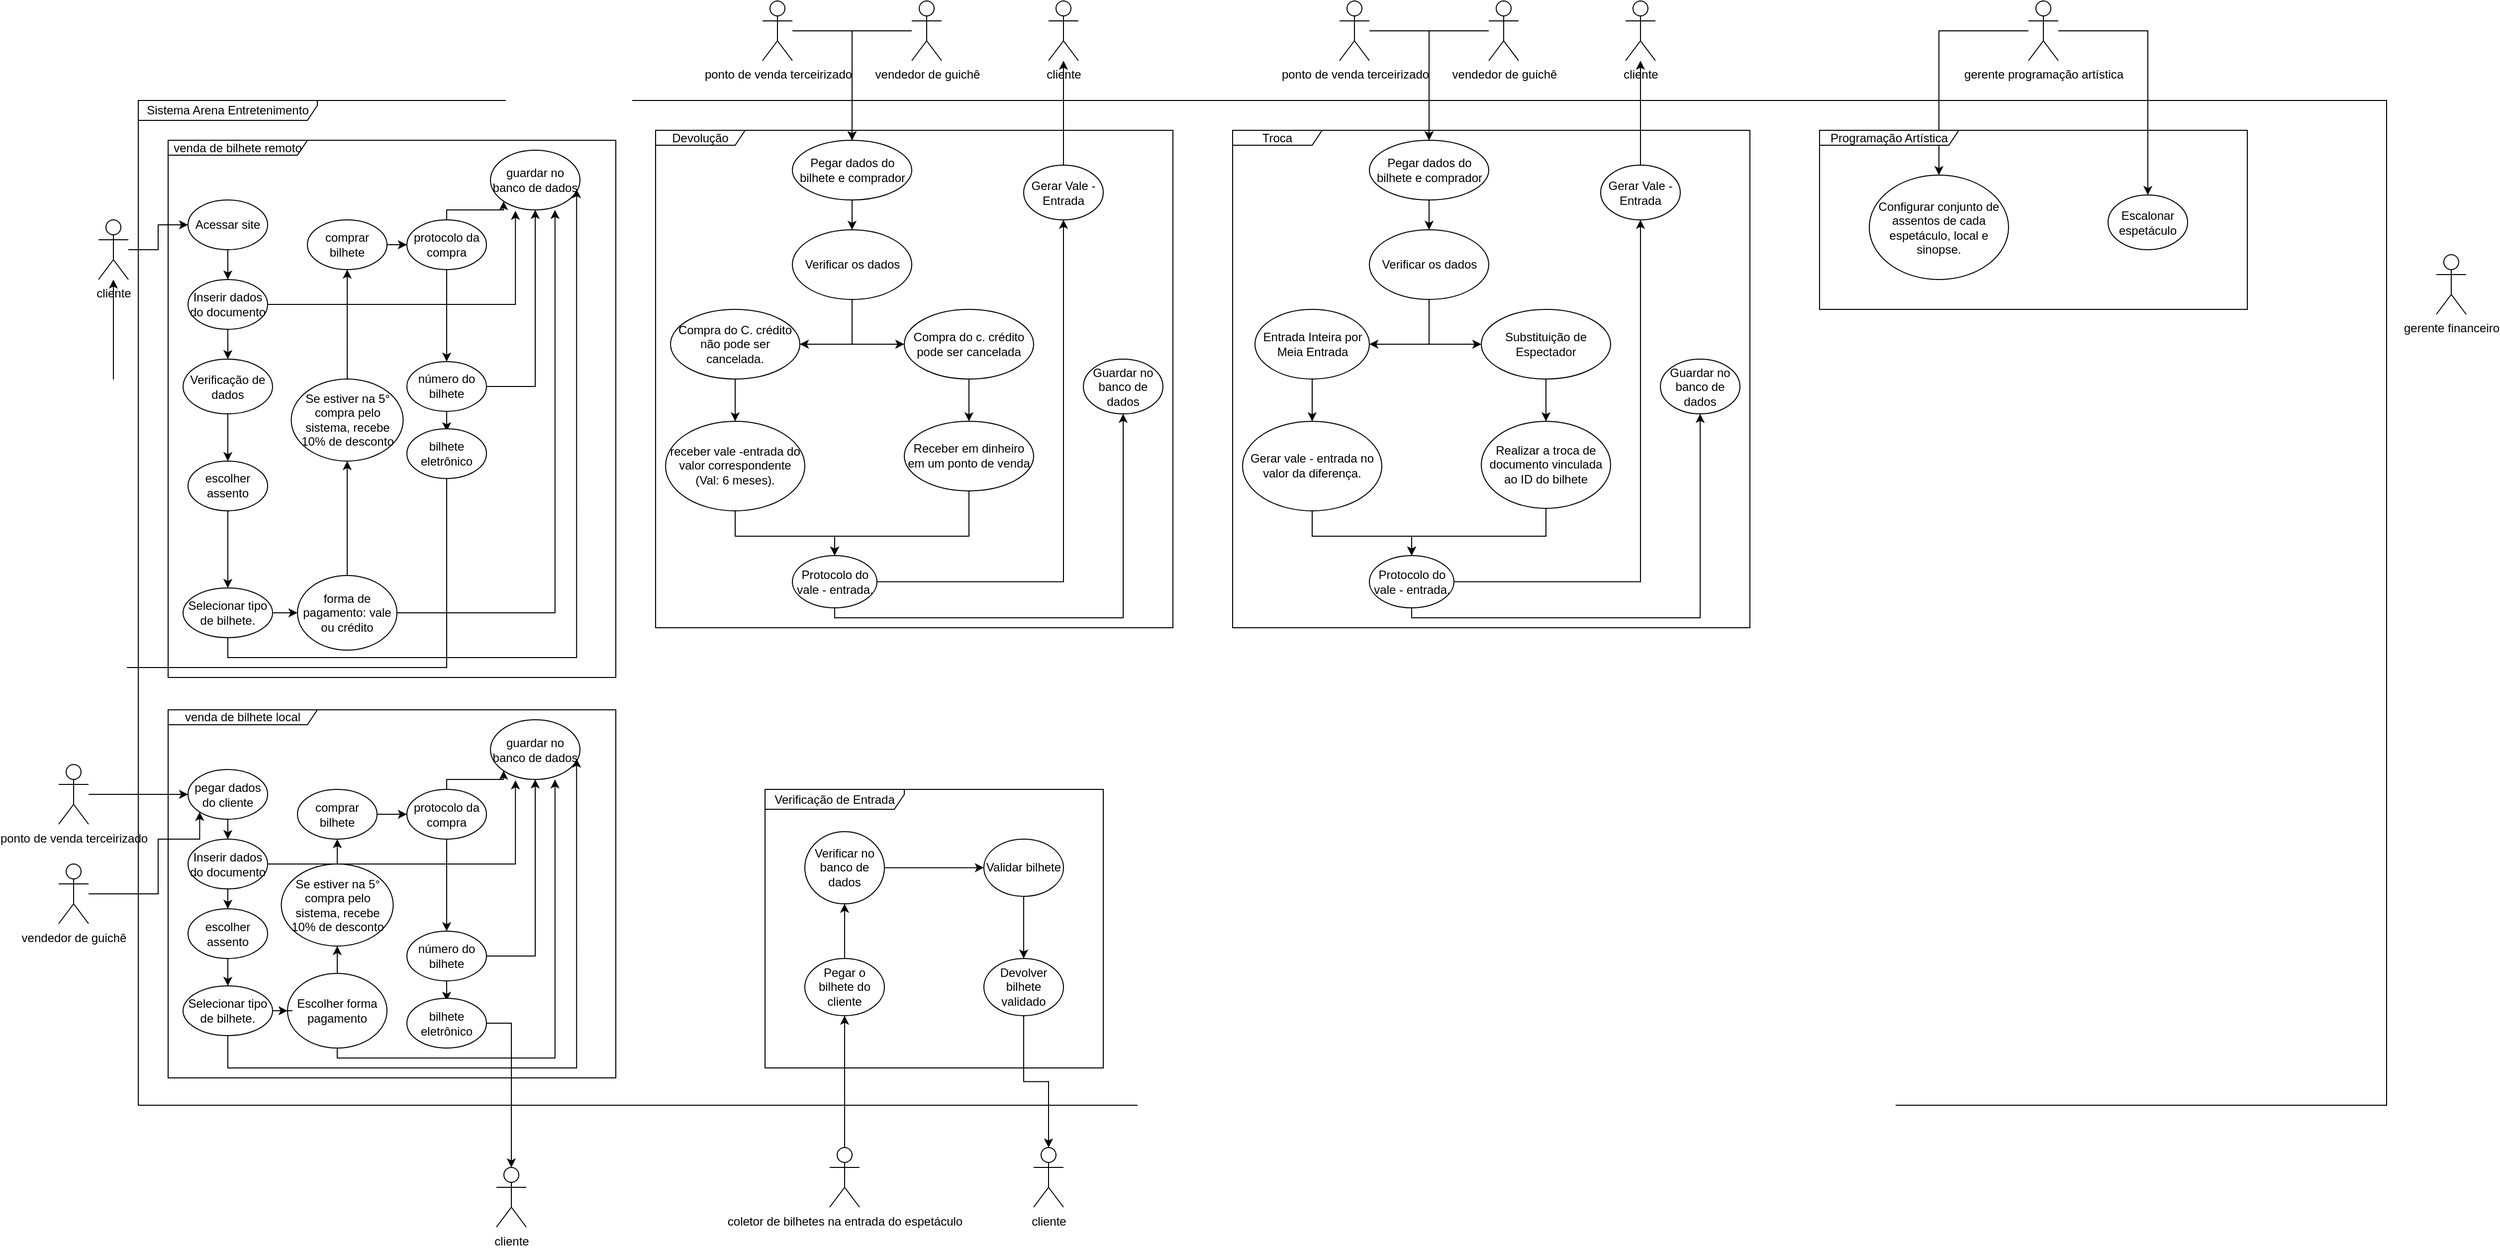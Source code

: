 <mxfile version="24.2.3" type="github">
  <diagram name="Página-1" id="bMPJOeZ_GDvLo880_cnZ">
    <mxGraphModel dx="1454" dy="1843" grid="1" gridSize="10" guides="1" tooltips="1" connect="1" arrows="1" fold="1" page="1" pageScale="1" pageWidth="827" pageHeight="1169" math="0" shadow="0">
      <root>
        <mxCell id="0" />
        <mxCell id="1" parent="0" />
        <mxCell id="1vZgLCWaHHHwiQrd-jDc-71" style="edgeStyle=orthogonalEdgeStyle;rounded=0;orthogonalLoop=1;jettySize=auto;html=1;" edge="1" parent="1" source="1vZgLCWaHHHwiQrd-jDc-1" target="1vZgLCWaHHHwiQrd-jDc-45">
          <mxGeometry relative="1" as="geometry" />
        </mxCell>
        <mxCell id="1vZgLCWaHHHwiQrd-jDc-1" value="cliente" style="shape=umlActor;verticalLabelPosition=bottom;verticalAlign=top;html=1;outlineConnect=0;" vertex="1" parent="1">
          <mxGeometry x="40" y="-130" width="30" height="60" as="geometry" />
        </mxCell>
        <mxCell id="1vZgLCWaHHHwiQrd-jDc-77" style="edgeStyle=orthogonalEdgeStyle;rounded=0;orthogonalLoop=1;jettySize=auto;html=1;entryX=0;entryY=1;entryDx=0;entryDy=0;" edge="1" parent="1" source="1vZgLCWaHHHwiQrd-jDc-2" target="1vZgLCWaHHHwiQrd-jDc-73">
          <mxGeometry relative="1" as="geometry">
            <Array as="points">
              <mxPoint x="100" y="547.5" />
              <mxPoint x="100" y="492.5" />
              <mxPoint x="141" y="492.5" />
            </Array>
          </mxGeometry>
        </mxCell>
        <mxCell id="1vZgLCWaHHHwiQrd-jDc-2" value="vendedor de guichê" style="shape=umlActor;verticalLabelPosition=bottom;verticalAlign=top;html=1;outlineConnect=0;" vertex="1" parent="1">
          <mxGeometry y="517.5" width="30" height="60" as="geometry" />
        </mxCell>
        <mxCell id="1vZgLCWaHHHwiQrd-jDc-131" style="edgeStyle=orthogonalEdgeStyle;rounded=0;orthogonalLoop=1;jettySize=auto;html=1;" edge="1" parent="1" source="1vZgLCWaHHHwiQrd-jDc-3" target="1vZgLCWaHHHwiQrd-jDc-129">
          <mxGeometry relative="1" as="geometry" />
        </mxCell>
        <mxCell id="1vZgLCWaHHHwiQrd-jDc-3" value="coletor de bilhetes na entrada do espetáculo" style="shape=umlActor;verticalLabelPosition=bottom;verticalAlign=top;html=1;outlineConnect=0;" vertex="1" parent="1">
          <mxGeometry x="775" y="802.5" width="30" height="60" as="geometry" />
        </mxCell>
        <mxCell id="1vZgLCWaHHHwiQrd-jDc-4" value="gerente financeiro" style="shape=umlActor;verticalLabelPosition=bottom;verticalAlign=top;html=1;outlineConnect=0;" vertex="1" parent="1">
          <mxGeometry x="2390" y="-95.0" width="30" height="60" as="geometry" />
        </mxCell>
        <mxCell id="1vZgLCWaHHHwiQrd-jDc-193" style="edgeStyle=orthogonalEdgeStyle;rounded=0;orthogonalLoop=1;jettySize=auto;html=1;" edge="1" parent="1" source="1vZgLCWaHHHwiQrd-jDc-5" target="1vZgLCWaHHHwiQrd-jDc-192">
          <mxGeometry relative="1" as="geometry" />
        </mxCell>
        <mxCell id="1vZgLCWaHHHwiQrd-jDc-194" style="edgeStyle=orthogonalEdgeStyle;rounded=0;orthogonalLoop=1;jettySize=auto;html=1;entryX=0.5;entryY=0;entryDx=0;entryDy=0;" edge="1" parent="1" source="1vZgLCWaHHHwiQrd-jDc-5" target="1vZgLCWaHHHwiQrd-jDc-191">
          <mxGeometry relative="1" as="geometry" />
        </mxCell>
        <mxCell id="1vZgLCWaHHHwiQrd-jDc-5" value="gerente programação artística" style="shape=umlActor;verticalLabelPosition=bottom;verticalAlign=top;html=1;outlineConnect=0;" vertex="1" parent="1">
          <mxGeometry x="1980" y="-350" width="30" height="60" as="geometry" />
        </mxCell>
        <mxCell id="1vZgLCWaHHHwiQrd-jDc-76" style="edgeStyle=orthogonalEdgeStyle;rounded=0;orthogonalLoop=1;jettySize=auto;html=1;entryX=0;entryY=0.5;entryDx=0;entryDy=0;" edge="1" parent="1" source="1vZgLCWaHHHwiQrd-jDc-6" target="1vZgLCWaHHHwiQrd-jDc-73">
          <mxGeometry relative="1" as="geometry" />
        </mxCell>
        <mxCell id="1vZgLCWaHHHwiQrd-jDc-6" value="ponto de venda terceirizado" style="shape=umlActor;verticalLabelPosition=bottom;verticalAlign=top;html=1;outlineConnect=0;" vertex="1" parent="1">
          <mxGeometry y="417.5" width="30" height="60" as="geometry" />
        </mxCell>
        <mxCell id="1vZgLCWaHHHwiQrd-jDc-10" value="Sistema Arena Entretenimento" style="shape=umlFrame;whiteSpace=wrap;html=1;pointerEvents=0;width=180;height=20;" vertex="1" parent="1">
          <mxGeometry x="80" y="-250" width="2260" height="1010" as="geometry" />
        </mxCell>
        <mxCell id="1vZgLCWaHHHwiQrd-jDc-20" style="edgeStyle=orthogonalEdgeStyle;rounded=0;orthogonalLoop=1;jettySize=auto;html=1;entryX=0;entryY=0.5;entryDx=0;entryDy=0;" edge="1" parent="1" source="1vZgLCWaHHHwiQrd-jDc-11" target="1vZgLCWaHHHwiQrd-jDc-19">
          <mxGeometry relative="1" as="geometry" />
        </mxCell>
        <mxCell id="1vZgLCWaHHHwiQrd-jDc-11" value="comprar bilhete" style="ellipse;whiteSpace=wrap;html=1;" vertex="1" parent="1">
          <mxGeometry x="250" y="-130" width="80" height="50" as="geometry" />
        </mxCell>
        <mxCell id="1vZgLCWaHHHwiQrd-jDc-149" style="edgeStyle=orthogonalEdgeStyle;rounded=0;orthogonalLoop=1;jettySize=auto;html=1;entryX=0.5;entryY=0;entryDx=0;entryDy=0;" edge="1" parent="1" source="1vZgLCWaHHHwiQrd-jDc-13" target="1vZgLCWaHHHwiQrd-jDc-144">
          <mxGeometry relative="1" as="geometry" />
        </mxCell>
        <mxCell id="1vZgLCWaHHHwiQrd-jDc-13" value="Inserir dados do documento" style="ellipse;whiteSpace=wrap;html=1;" vertex="1" parent="1">
          <mxGeometry x="130" y="-70" width="80" height="50" as="geometry" />
        </mxCell>
        <mxCell id="1vZgLCWaHHHwiQrd-jDc-17" value="guardar no banco de dados" style="ellipse;whiteSpace=wrap;html=1;" vertex="1" parent="1">
          <mxGeometry x="434" y="-200" width="90" height="60" as="geometry" />
        </mxCell>
        <mxCell id="1vZgLCWaHHHwiQrd-jDc-21" style="edgeStyle=orthogonalEdgeStyle;rounded=0;orthogonalLoop=1;jettySize=auto;html=1;entryX=0;entryY=1;entryDx=0;entryDy=0;" edge="1" parent="1" source="1vZgLCWaHHHwiQrd-jDc-19" target="1vZgLCWaHHHwiQrd-jDc-17">
          <mxGeometry relative="1" as="geometry">
            <Array as="points">
              <mxPoint x="390" y="-140" />
              <mxPoint x="447" y="-140" />
            </Array>
          </mxGeometry>
        </mxCell>
        <mxCell id="1vZgLCWaHHHwiQrd-jDc-26" style="edgeStyle=orthogonalEdgeStyle;rounded=0;orthogonalLoop=1;jettySize=auto;html=1;" edge="1" parent="1" source="1vZgLCWaHHHwiQrd-jDc-19" target="1vZgLCWaHHHwiQrd-jDc-22">
          <mxGeometry relative="1" as="geometry" />
        </mxCell>
        <mxCell id="1vZgLCWaHHHwiQrd-jDc-19" value="protocolo da compra" style="ellipse;whiteSpace=wrap;html=1;" vertex="1" parent="1">
          <mxGeometry x="350" y="-130" width="80" height="50" as="geometry" />
        </mxCell>
        <mxCell id="1vZgLCWaHHHwiQrd-jDc-27" style="edgeStyle=orthogonalEdgeStyle;rounded=0;orthogonalLoop=1;jettySize=auto;html=1;entryX=0.5;entryY=0;entryDx=0;entryDy=0;" edge="1" parent="1" source="1vZgLCWaHHHwiQrd-jDc-22">
          <mxGeometry relative="1" as="geometry">
            <mxPoint x="390" y="82.46" as="targetPoint" />
          </mxGeometry>
        </mxCell>
        <mxCell id="1vZgLCWaHHHwiQrd-jDc-44" style="edgeStyle=orthogonalEdgeStyle;rounded=0;orthogonalLoop=1;jettySize=auto;html=1;entryX=0.5;entryY=1;entryDx=0;entryDy=0;" edge="1" parent="1" source="1vZgLCWaHHHwiQrd-jDc-22" target="1vZgLCWaHHHwiQrd-jDc-17">
          <mxGeometry relative="1" as="geometry" />
        </mxCell>
        <mxCell id="1vZgLCWaHHHwiQrd-jDc-22" value="número do bilhete" style="ellipse;whiteSpace=wrap;html=1;" vertex="1" parent="1">
          <mxGeometry x="350" y="12.46" width="80" height="50" as="geometry" />
        </mxCell>
        <mxCell id="1vZgLCWaHHHwiQrd-jDc-130" style="edgeStyle=orthogonalEdgeStyle;rounded=0;orthogonalLoop=1;jettySize=auto;html=1;" edge="1" parent="1" source="1vZgLCWaHHHwiQrd-jDc-24" target="1vZgLCWaHHHwiQrd-jDc-1">
          <mxGeometry relative="1" as="geometry">
            <Array as="points">
              <mxPoint x="390" y="320" />
              <mxPoint x="55" y="320" />
            </Array>
          </mxGeometry>
        </mxCell>
        <mxCell id="1vZgLCWaHHHwiQrd-jDc-24" value="bilhete eletrônico" style="ellipse;whiteSpace=wrap;html=1;" vertex="1" parent="1">
          <mxGeometry x="350" y="80" width="80" height="50" as="geometry" />
        </mxCell>
        <mxCell id="1vZgLCWaHHHwiQrd-jDc-146" style="edgeStyle=orthogonalEdgeStyle;rounded=0;orthogonalLoop=1;jettySize=auto;html=1;entryX=0.5;entryY=1;entryDx=0;entryDy=0;" edge="1" parent="1" source="1vZgLCWaHHHwiQrd-jDc-28" target="1vZgLCWaHHHwiQrd-jDc-145">
          <mxGeometry relative="1" as="geometry" />
        </mxCell>
        <mxCell id="1vZgLCWaHHHwiQrd-jDc-28" value="forma de pagamento: vale ou crédito" style="ellipse;whiteSpace=wrap;html=1;" vertex="1" parent="1">
          <mxGeometry x="240" y="227.5" width="100" height="75" as="geometry" />
        </mxCell>
        <mxCell id="1vZgLCWaHHHwiQrd-jDc-32" value="venda de bilhete remoto" style="shape=umlFrame;whiteSpace=wrap;html=1;pointerEvents=0;width=140;height=15;" vertex="1" parent="1">
          <mxGeometry x="110" y="-210" width="450" height="540" as="geometry" />
        </mxCell>
        <mxCell id="1vZgLCWaHHHwiQrd-jDc-35" style="edgeStyle=orthogonalEdgeStyle;rounded=0;orthogonalLoop=1;jettySize=auto;html=1;entryX=0;entryY=0.5;entryDx=0;entryDy=0;" edge="1" parent="1" source="1vZgLCWaHHHwiQrd-jDc-33" target="1vZgLCWaHHHwiQrd-jDc-28">
          <mxGeometry relative="1" as="geometry" />
        </mxCell>
        <mxCell id="1vZgLCWaHHHwiQrd-jDc-33" value="Selecionar tipo de bilhete." style="ellipse;whiteSpace=wrap;html=1;" vertex="1" parent="1">
          <mxGeometry x="125" y="240" width="90" height="50" as="geometry" />
        </mxCell>
        <mxCell id="1vZgLCWaHHHwiQrd-jDc-36" style="edgeStyle=orthogonalEdgeStyle;rounded=0;orthogonalLoop=1;jettySize=auto;html=1;entryX=0.721;entryY=1.001;entryDx=0;entryDy=0;entryPerimeter=0;" edge="1" parent="1" source="1vZgLCWaHHHwiQrd-jDc-28" target="1vZgLCWaHHHwiQrd-jDc-17">
          <mxGeometry relative="1" as="geometry">
            <Array as="points">
              <mxPoint x="499" y="265" />
            </Array>
          </mxGeometry>
        </mxCell>
        <mxCell id="1vZgLCWaHHHwiQrd-jDc-37" style="edgeStyle=orthogonalEdgeStyle;rounded=0;orthogonalLoop=1;jettySize=auto;html=1;entryX=0.962;entryY=0.653;entryDx=0;entryDy=0;entryPerimeter=0;" edge="1" parent="1" source="1vZgLCWaHHHwiQrd-jDc-33" target="1vZgLCWaHHHwiQrd-jDc-17">
          <mxGeometry relative="1" as="geometry">
            <Array as="points">
              <mxPoint x="170" y="310" />
              <mxPoint x="521" y="310" />
            </Array>
          </mxGeometry>
        </mxCell>
        <mxCell id="1vZgLCWaHHHwiQrd-jDc-41" style="edgeStyle=orthogonalEdgeStyle;rounded=0;orthogonalLoop=1;jettySize=auto;html=1;" edge="1" parent="1" source="1vZgLCWaHHHwiQrd-jDc-39" target="1vZgLCWaHHHwiQrd-jDc-33">
          <mxGeometry relative="1" as="geometry" />
        </mxCell>
        <mxCell id="1vZgLCWaHHHwiQrd-jDc-39" value="escolher assento" style="ellipse;whiteSpace=wrap;html=1;" vertex="1" parent="1">
          <mxGeometry x="130" y="112.46" width="80" height="50" as="geometry" />
        </mxCell>
        <mxCell id="1vZgLCWaHHHwiQrd-jDc-43" style="edgeStyle=orthogonalEdgeStyle;rounded=0;orthogonalLoop=1;jettySize=auto;html=1;entryX=0.279;entryY=1.015;entryDx=0;entryDy=0;entryPerimeter=0;" edge="1" parent="1" source="1vZgLCWaHHHwiQrd-jDc-13" target="1vZgLCWaHHHwiQrd-jDc-17">
          <mxGeometry relative="1" as="geometry" />
        </mxCell>
        <mxCell id="1vZgLCWaHHHwiQrd-jDc-70" style="edgeStyle=orthogonalEdgeStyle;rounded=0;orthogonalLoop=1;jettySize=auto;html=1;entryX=0.5;entryY=0;entryDx=0;entryDy=0;" edge="1" parent="1" source="1vZgLCWaHHHwiQrd-jDc-45" target="1vZgLCWaHHHwiQrd-jDc-13">
          <mxGeometry relative="1" as="geometry" />
        </mxCell>
        <mxCell id="1vZgLCWaHHHwiQrd-jDc-45" value="Acessar site" style="ellipse;whiteSpace=wrap;html=1;" vertex="1" parent="1">
          <mxGeometry x="130" y="-150" width="80" height="50" as="geometry" />
        </mxCell>
        <mxCell id="1vZgLCWaHHHwiQrd-jDc-46" value="cliente" style="shape=umlActor;verticalLabelPosition=bottom;verticalAlign=top;html=1;outlineConnect=0;" vertex="1" parent="1">
          <mxGeometry x="440" y="822.5" width="30" height="60" as="geometry" />
        </mxCell>
        <mxCell id="1vZgLCWaHHHwiQrd-jDc-47" style="edgeStyle=orthogonalEdgeStyle;rounded=0;orthogonalLoop=1;jettySize=auto;html=1;entryX=0;entryY=0.5;entryDx=0;entryDy=0;" edge="1" parent="1" source="1vZgLCWaHHHwiQrd-jDc-48" target="1vZgLCWaHHHwiQrd-jDc-54">
          <mxGeometry relative="1" as="geometry" />
        </mxCell>
        <mxCell id="1vZgLCWaHHHwiQrd-jDc-48" value="comprar bilhete" style="ellipse;whiteSpace=wrap;html=1;" vertex="1" parent="1">
          <mxGeometry x="240" y="442.5" width="80" height="50" as="geometry" />
        </mxCell>
        <mxCell id="1vZgLCWaHHHwiQrd-jDc-49" style="edgeStyle=orthogonalEdgeStyle;rounded=0;orthogonalLoop=1;jettySize=auto;html=1;entryX=0.5;entryY=0;entryDx=0;entryDy=0;" edge="1" parent="1" source="1vZgLCWaHHHwiQrd-jDc-50" target="1vZgLCWaHHHwiQrd-jDc-68">
          <mxGeometry relative="1" as="geometry" />
        </mxCell>
        <mxCell id="1vZgLCWaHHHwiQrd-jDc-50" value="Inserir dados do documento" style="ellipse;whiteSpace=wrap;html=1;" vertex="1" parent="1">
          <mxGeometry x="130" y="492.5" width="80" height="50" as="geometry" />
        </mxCell>
        <mxCell id="1vZgLCWaHHHwiQrd-jDc-51" value="guardar no banco de dados" style="ellipse;whiteSpace=wrap;html=1;" vertex="1" parent="1">
          <mxGeometry x="434" y="372.5" width="90" height="60" as="geometry" />
        </mxCell>
        <mxCell id="1vZgLCWaHHHwiQrd-jDc-52" style="edgeStyle=orthogonalEdgeStyle;rounded=0;orthogonalLoop=1;jettySize=auto;html=1;entryX=0;entryY=1;entryDx=0;entryDy=0;" edge="1" parent="1" source="1vZgLCWaHHHwiQrd-jDc-54" target="1vZgLCWaHHHwiQrd-jDc-51">
          <mxGeometry relative="1" as="geometry">
            <Array as="points">
              <mxPoint x="390" y="432.5" />
              <mxPoint x="447" y="432.5" />
            </Array>
          </mxGeometry>
        </mxCell>
        <mxCell id="1vZgLCWaHHHwiQrd-jDc-53" style="edgeStyle=orthogonalEdgeStyle;rounded=0;orthogonalLoop=1;jettySize=auto;html=1;" edge="1" parent="1" source="1vZgLCWaHHHwiQrd-jDc-54" target="1vZgLCWaHHHwiQrd-jDc-57">
          <mxGeometry relative="1" as="geometry" />
        </mxCell>
        <mxCell id="1vZgLCWaHHHwiQrd-jDc-54" value="protocolo da compra" style="ellipse;whiteSpace=wrap;html=1;" vertex="1" parent="1">
          <mxGeometry x="350" y="442.5" width="80" height="50" as="geometry" />
        </mxCell>
        <mxCell id="1vZgLCWaHHHwiQrd-jDc-55" style="edgeStyle=orthogonalEdgeStyle;rounded=0;orthogonalLoop=1;jettySize=auto;html=1;entryX=0.5;entryY=0;entryDx=0;entryDy=0;" edge="1" parent="1" source="1vZgLCWaHHHwiQrd-jDc-57">
          <mxGeometry relative="1" as="geometry">
            <mxPoint x="390" y="654.96" as="targetPoint" />
          </mxGeometry>
        </mxCell>
        <mxCell id="1vZgLCWaHHHwiQrd-jDc-56" style="edgeStyle=orthogonalEdgeStyle;rounded=0;orthogonalLoop=1;jettySize=auto;html=1;entryX=0.5;entryY=1;entryDx=0;entryDy=0;" edge="1" parent="1" source="1vZgLCWaHHHwiQrd-jDc-57" target="1vZgLCWaHHHwiQrd-jDc-51">
          <mxGeometry relative="1" as="geometry" />
        </mxCell>
        <mxCell id="1vZgLCWaHHHwiQrd-jDc-57" value="número do bilhete" style="ellipse;whiteSpace=wrap;html=1;" vertex="1" parent="1">
          <mxGeometry x="350" y="584.96" width="80" height="50" as="geometry" />
        </mxCell>
        <mxCell id="1vZgLCWaHHHwiQrd-jDc-58" style="edgeStyle=orthogonalEdgeStyle;rounded=0;orthogonalLoop=1;jettySize=auto;html=1;" edge="1" parent="1" source="1vZgLCWaHHHwiQrd-jDc-59" target="1vZgLCWaHHHwiQrd-jDc-46">
          <mxGeometry relative="1" as="geometry" />
        </mxCell>
        <mxCell id="1vZgLCWaHHHwiQrd-jDc-59" value="bilhete eletrônico" style="ellipse;whiteSpace=wrap;html=1;" vertex="1" parent="1">
          <mxGeometry x="350" y="652.5" width="80" height="50" as="geometry" />
        </mxCell>
        <mxCell id="1vZgLCWaHHHwiQrd-jDc-151" style="edgeStyle=orthogonalEdgeStyle;rounded=0;orthogonalLoop=1;jettySize=auto;html=1;entryX=0.5;entryY=1;entryDx=0;entryDy=0;" edge="1" parent="1" source="1vZgLCWaHHHwiQrd-jDc-61" target="1vZgLCWaHHHwiQrd-jDc-150">
          <mxGeometry relative="1" as="geometry" />
        </mxCell>
        <mxCell id="1vZgLCWaHHHwiQrd-jDc-61" value="Escolher forma pagamento" style="ellipse;whiteSpace=wrap;html=1;" vertex="1" parent="1">
          <mxGeometry x="230" y="627.5" width="100" height="75" as="geometry" />
        </mxCell>
        <mxCell id="1vZgLCWaHHHwiQrd-jDc-62" value="venda de bilhete local" style="shape=umlFrame;whiteSpace=wrap;html=1;pointerEvents=0;width=150;height=15;" vertex="1" parent="1">
          <mxGeometry x="110" y="362.5" width="450" height="370" as="geometry" />
        </mxCell>
        <mxCell id="1vZgLCWaHHHwiQrd-jDc-63" style="edgeStyle=orthogonalEdgeStyle;rounded=0;orthogonalLoop=1;jettySize=auto;html=1;entryX=0;entryY=0.5;entryDx=0;entryDy=0;" edge="1" parent="1" source="1vZgLCWaHHHwiQrd-jDc-64" target="1vZgLCWaHHHwiQrd-jDc-61">
          <mxGeometry relative="1" as="geometry" />
        </mxCell>
        <mxCell id="1vZgLCWaHHHwiQrd-jDc-64" value="Selecionar tipo de bilhete." style="ellipse;whiteSpace=wrap;html=1;" vertex="1" parent="1">
          <mxGeometry x="125" y="640" width="90" height="50" as="geometry" />
        </mxCell>
        <mxCell id="1vZgLCWaHHHwiQrd-jDc-65" style="edgeStyle=orthogonalEdgeStyle;rounded=0;orthogonalLoop=1;jettySize=auto;html=1;entryX=0.721;entryY=1.001;entryDx=0;entryDy=0;entryPerimeter=0;" edge="1" parent="1" source="1vZgLCWaHHHwiQrd-jDc-61" target="1vZgLCWaHHHwiQrd-jDc-51">
          <mxGeometry relative="1" as="geometry">
            <Array as="points">
              <mxPoint x="280" y="712.5" />
              <mxPoint x="499" y="712.5" />
            </Array>
          </mxGeometry>
        </mxCell>
        <mxCell id="1vZgLCWaHHHwiQrd-jDc-66" style="edgeStyle=orthogonalEdgeStyle;rounded=0;orthogonalLoop=1;jettySize=auto;html=1;entryX=0.962;entryY=0.653;entryDx=0;entryDy=0;entryPerimeter=0;" edge="1" parent="1" source="1vZgLCWaHHHwiQrd-jDc-64" target="1vZgLCWaHHHwiQrd-jDc-51">
          <mxGeometry relative="1" as="geometry">
            <Array as="points">
              <mxPoint x="170" y="722.5" />
              <mxPoint x="521" y="722.5" />
            </Array>
          </mxGeometry>
        </mxCell>
        <mxCell id="1vZgLCWaHHHwiQrd-jDc-67" style="edgeStyle=orthogonalEdgeStyle;rounded=0;orthogonalLoop=1;jettySize=auto;html=1;" edge="1" parent="1" source="1vZgLCWaHHHwiQrd-jDc-68" target="1vZgLCWaHHHwiQrd-jDc-64">
          <mxGeometry relative="1" as="geometry" />
        </mxCell>
        <mxCell id="1vZgLCWaHHHwiQrd-jDc-68" value="escolher assento" style="ellipse;whiteSpace=wrap;html=1;" vertex="1" parent="1">
          <mxGeometry x="130" y="562.5" width="80" height="50" as="geometry" />
        </mxCell>
        <mxCell id="1vZgLCWaHHHwiQrd-jDc-69" style="edgeStyle=orthogonalEdgeStyle;rounded=0;orthogonalLoop=1;jettySize=auto;html=1;entryX=0.279;entryY=1.015;entryDx=0;entryDy=0;entryPerimeter=0;" edge="1" parent="1" source="1vZgLCWaHHHwiQrd-jDc-50" target="1vZgLCWaHHHwiQrd-jDc-51">
          <mxGeometry relative="1" as="geometry" />
        </mxCell>
        <mxCell id="1vZgLCWaHHHwiQrd-jDc-74" style="edgeStyle=orthogonalEdgeStyle;rounded=0;orthogonalLoop=1;jettySize=auto;html=1;" edge="1" parent="1" source="1vZgLCWaHHHwiQrd-jDc-73" target="1vZgLCWaHHHwiQrd-jDc-50">
          <mxGeometry relative="1" as="geometry" />
        </mxCell>
        <mxCell id="1vZgLCWaHHHwiQrd-jDc-73" value="pegar dados do cliente" style="ellipse;whiteSpace=wrap;html=1;" vertex="1" parent="1">
          <mxGeometry x="130" y="422.5" width="80" height="50" as="geometry" />
        </mxCell>
        <mxCell id="1vZgLCWaHHHwiQrd-jDc-80" value="Guardar no banco de dados" style="ellipse;whiteSpace=wrap;html=1;" vertex="1" parent="1">
          <mxGeometry x="1030" y="10" width="80" height="55" as="geometry" />
        </mxCell>
        <mxCell id="1vZgLCWaHHHwiQrd-jDc-81" style="edgeStyle=orthogonalEdgeStyle;rounded=0;orthogonalLoop=1;jettySize=auto;html=1;entryX=0.5;entryY=0;entryDx=0;entryDy=0;" edge="1" parent="1" source="1vZgLCWaHHHwiQrd-jDc-82" target="1vZgLCWaHHHwiQrd-jDc-100">
          <mxGeometry relative="1" as="geometry">
            <Array as="points">
              <mxPoint x="680" y="188" />
              <mxPoint x="780" y="188" />
            </Array>
          </mxGeometry>
        </mxCell>
        <mxCell id="1vZgLCWaHHHwiQrd-jDc-82" value="receber vale -entrada do valor correspondente (Val: 6 meses)." style="ellipse;whiteSpace=wrap;html=1;" vertex="1" parent="1">
          <mxGeometry x="610" y="72.46" width="140" height="90" as="geometry" />
        </mxCell>
        <mxCell id="1vZgLCWaHHHwiQrd-jDc-94" value="Devolução" style="shape=umlFrame;whiteSpace=wrap;html=1;pointerEvents=0;width=90;height=15;" vertex="1" parent="1">
          <mxGeometry x="600" y="-220" width="520" height="500" as="geometry" />
        </mxCell>
        <mxCell id="1vZgLCWaHHHwiQrd-jDc-108" style="edgeStyle=orthogonalEdgeStyle;rounded=0;orthogonalLoop=1;jettySize=auto;html=1;entryX=0.5;entryY=1;entryDx=0;entryDy=0;" edge="1" parent="1" source="1vZgLCWaHHHwiQrd-jDc-100" target="1vZgLCWaHHHwiQrd-jDc-80">
          <mxGeometry relative="1" as="geometry">
            <Array as="points">
              <mxPoint x="780" y="270" />
              <mxPoint x="1070" y="270" />
            </Array>
          </mxGeometry>
        </mxCell>
        <mxCell id="1vZgLCWaHHHwiQrd-jDc-121" style="edgeStyle=orthogonalEdgeStyle;rounded=0;orthogonalLoop=1;jettySize=auto;html=1;entryX=0.5;entryY=1;entryDx=0;entryDy=0;" edge="1" parent="1" source="1vZgLCWaHHHwiQrd-jDc-100" target="1vZgLCWaHHHwiQrd-jDc-120">
          <mxGeometry relative="1" as="geometry">
            <Array as="points">
              <mxPoint x="1010" y="234" />
              <mxPoint x="1010" y="-130" />
            </Array>
          </mxGeometry>
        </mxCell>
        <mxCell id="1vZgLCWaHHHwiQrd-jDc-100" value="Protocolo do vale - entrada." style="ellipse;whiteSpace=wrap;html=1;" vertex="1" parent="1">
          <mxGeometry x="737.5" y="207.5" width="85" height="52.5" as="geometry" />
        </mxCell>
        <mxCell id="1vZgLCWaHHHwiQrd-jDc-102" style="edgeStyle=orthogonalEdgeStyle;rounded=0;orthogonalLoop=1;jettySize=auto;html=1;" edge="1" parent="1" source="1vZgLCWaHHHwiQrd-jDc-103" target="1vZgLCWaHHHwiQrd-jDc-82">
          <mxGeometry relative="1" as="geometry" />
        </mxCell>
        <mxCell id="1vZgLCWaHHHwiQrd-jDc-103" value="Compra do C. crédito não pode ser cancelada." style="ellipse;whiteSpace=wrap;html=1;" vertex="1" parent="1">
          <mxGeometry x="615" y="-40" width="130" height="70" as="geometry" />
        </mxCell>
        <mxCell id="1vZgLCWaHHHwiQrd-jDc-106" style="edgeStyle=orthogonalEdgeStyle;rounded=0;orthogonalLoop=1;jettySize=auto;html=1;entryX=0.5;entryY=0;entryDx=0;entryDy=0;" edge="1" parent="1" source="1vZgLCWaHHHwiQrd-jDc-104" target="1vZgLCWaHHHwiQrd-jDc-100">
          <mxGeometry relative="1" as="geometry">
            <Array as="points">
              <mxPoint x="775" y="188" />
              <mxPoint x="703" y="188" />
            </Array>
          </mxGeometry>
        </mxCell>
        <mxCell id="1vZgLCWaHHHwiQrd-jDc-104" value="Receber em dinheiro em um ponto de venda" style="ellipse;whiteSpace=wrap;html=1;" vertex="1" parent="1">
          <mxGeometry x="850" y="72.46" width="130" height="70" as="geometry" />
        </mxCell>
        <mxCell id="1vZgLCWaHHHwiQrd-jDc-118" style="edgeStyle=orthogonalEdgeStyle;rounded=0;orthogonalLoop=1;jettySize=auto;html=1;entryX=0.5;entryY=0;entryDx=0;entryDy=0;" edge="1" parent="1" source="1vZgLCWaHHHwiQrd-jDc-109" target="1vZgLCWaHHHwiQrd-jDc-104">
          <mxGeometry relative="1" as="geometry" />
        </mxCell>
        <mxCell id="1vZgLCWaHHHwiQrd-jDc-109" value="Compra do c. crédito pode ser cancelada" style="ellipse;whiteSpace=wrap;html=1;" vertex="1" parent="1">
          <mxGeometry x="850" y="-40" width="130" height="70" as="geometry" />
        </mxCell>
        <mxCell id="1vZgLCWaHHHwiQrd-jDc-116" style="edgeStyle=orthogonalEdgeStyle;rounded=0;orthogonalLoop=1;jettySize=auto;html=1;entryX=1;entryY=0.5;entryDx=0;entryDy=0;" edge="1" parent="1" source="1vZgLCWaHHHwiQrd-jDc-110" target="1vZgLCWaHHHwiQrd-jDc-103">
          <mxGeometry relative="1" as="geometry" />
        </mxCell>
        <mxCell id="1vZgLCWaHHHwiQrd-jDc-117" style="edgeStyle=orthogonalEdgeStyle;rounded=0;orthogonalLoop=1;jettySize=auto;html=1;entryX=0;entryY=0.5;entryDx=0;entryDy=0;" edge="1" parent="1" source="1vZgLCWaHHHwiQrd-jDc-110" target="1vZgLCWaHHHwiQrd-jDc-109">
          <mxGeometry relative="1" as="geometry">
            <Array as="points">
              <mxPoint x="798" y="-5" />
            </Array>
          </mxGeometry>
        </mxCell>
        <mxCell id="1vZgLCWaHHHwiQrd-jDc-110" value="Verificar os dados" style="ellipse;whiteSpace=wrap;html=1;" vertex="1" parent="1">
          <mxGeometry x="737.5" y="-120" width="120" height="70" as="geometry" />
        </mxCell>
        <mxCell id="1vZgLCWaHHHwiQrd-jDc-115" style="edgeStyle=orthogonalEdgeStyle;rounded=0;orthogonalLoop=1;jettySize=auto;html=1;entryX=0.5;entryY=0;entryDx=0;entryDy=0;" edge="1" parent="1" source="1vZgLCWaHHHwiQrd-jDc-111" target="1vZgLCWaHHHwiQrd-jDc-110">
          <mxGeometry relative="1" as="geometry" />
        </mxCell>
        <mxCell id="1vZgLCWaHHHwiQrd-jDc-111" value="Pegar dados do bilhete e comprador" style="ellipse;whiteSpace=wrap;html=1;" vertex="1" parent="1">
          <mxGeometry x="737.5" y="-210" width="120" height="60" as="geometry" />
        </mxCell>
        <mxCell id="1vZgLCWaHHHwiQrd-jDc-119" value="cliente" style="shape=umlActor;verticalLabelPosition=bottom;verticalAlign=top;html=1;outlineConnect=0;" vertex="1" parent="1">
          <mxGeometry x="995" y="-350" width="30" height="60" as="geometry" />
        </mxCell>
        <mxCell id="1vZgLCWaHHHwiQrd-jDc-122" style="edgeStyle=orthogonalEdgeStyle;rounded=0;orthogonalLoop=1;jettySize=auto;html=1;" edge="1" parent="1" source="1vZgLCWaHHHwiQrd-jDc-120" target="1vZgLCWaHHHwiQrd-jDc-119">
          <mxGeometry relative="1" as="geometry" />
        </mxCell>
        <mxCell id="1vZgLCWaHHHwiQrd-jDc-120" value="Gerar Vale - Entrada" style="ellipse;whiteSpace=wrap;html=1;" vertex="1" parent="1">
          <mxGeometry x="970" y="-185" width="80" height="55" as="geometry" />
        </mxCell>
        <mxCell id="1vZgLCWaHHHwiQrd-jDc-126" style="edgeStyle=orthogonalEdgeStyle;rounded=0;orthogonalLoop=1;jettySize=auto;html=1;entryX=0.5;entryY=0;entryDx=0;entryDy=0;" edge="1" parent="1" source="1vZgLCWaHHHwiQrd-jDc-123" target="1vZgLCWaHHHwiQrd-jDc-111">
          <mxGeometry relative="1" as="geometry">
            <Array as="points">
              <mxPoint x="798" y="-320" />
            </Array>
          </mxGeometry>
        </mxCell>
        <mxCell id="1vZgLCWaHHHwiQrd-jDc-123" value="vendedor de guichê" style="shape=umlActor;verticalLabelPosition=bottom;verticalAlign=top;html=1;outlineConnect=0;" vertex="1" parent="1">
          <mxGeometry x="857.5" y="-350" width="30" height="60" as="geometry" />
        </mxCell>
        <mxCell id="1vZgLCWaHHHwiQrd-jDc-125" style="edgeStyle=orthogonalEdgeStyle;rounded=0;orthogonalLoop=1;jettySize=auto;html=1;entryX=0.5;entryY=0;entryDx=0;entryDy=0;" edge="1" parent="1" source="1vZgLCWaHHHwiQrd-jDc-124" target="1vZgLCWaHHHwiQrd-jDc-111">
          <mxGeometry relative="1" as="geometry">
            <Array as="points">
              <mxPoint x="798" y="-320" />
            </Array>
          </mxGeometry>
        </mxCell>
        <mxCell id="1vZgLCWaHHHwiQrd-jDc-124" value="ponto de venda terceirizado" style="shape=umlActor;verticalLabelPosition=bottom;verticalAlign=top;html=1;outlineConnect=0;" vertex="1" parent="1">
          <mxGeometry x="707.5" y="-350" width="30" height="60" as="geometry" />
        </mxCell>
        <mxCell id="1vZgLCWaHHHwiQrd-jDc-127" value="Verificação de Entrada" style="shape=umlFrame;whiteSpace=wrap;html=1;pointerEvents=0;width=140;height=20;" vertex="1" parent="1">
          <mxGeometry x="710" y="442.5" width="340" height="280" as="geometry" />
        </mxCell>
        <mxCell id="1vZgLCWaHHHwiQrd-jDc-133" style="edgeStyle=orthogonalEdgeStyle;rounded=0;orthogonalLoop=1;jettySize=auto;html=1;" edge="1" parent="1" source="1vZgLCWaHHHwiQrd-jDc-129" target="1vZgLCWaHHHwiQrd-jDc-132">
          <mxGeometry relative="1" as="geometry" />
        </mxCell>
        <mxCell id="1vZgLCWaHHHwiQrd-jDc-129" value="Pegar o bilhete do cliente" style="ellipse;whiteSpace=wrap;html=1;" vertex="1" parent="1">
          <mxGeometry x="750" y="612.5" width="80" height="57.5" as="geometry" />
        </mxCell>
        <mxCell id="1vZgLCWaHHHwiQrd-jDc-135" style="edgeStyle=orthogonalEdgeStyle;rounded=0;orthogonalLoop=1;jettySize=auto;html=1;entryX=0;entryY=0.5;entryDx=0;entryDy=0;" edge="1" parent="1" source="1vZgLCWaHHHwiQrd-jDc-132" target="1vZgLCWaHHHwiQrd-jDc-134">
          <mxGeometry relative="1" as="geometry" />
        </mxCell>
        <mxCell id="1vZgLCWaHHHwiQrd-jDc-132" value="Verificar no banco de dados" style="ellipse;whiteSpace=wrap;html=1;" vertex="1" parent="1">
          <mxGeometry x="750" y="485" width="80" height="72.46" as="geometry" />
        </mxCell>
        <mxCell id="1vZgLCWaHHHwiQrd-jDc-140" style="edgeStyle=orthogonalEdgeStyle;rounded=0;orthogonalLoop=1;jettySize=auto;html=1;" edge="1" parent="1" source="1vZgLCWaHHHwiQrd-jDc-134" target="1vZgLCWaHHHwiQrd-jDc-139">
          <mxGeometry relative="1" as="geometry" />
        </mxCell>
        <mxCell id="1vZgLCWaHHHwiQrd-jDc-134" value="Validar bilhete" style="ellipse;whiteSpace=wrap;html=1;" vertex="1" parent="1">
          <mxGeometry x="930" y="492.48" width="80" height="57.5" as="geometry" />
        </mxCell>
        <mxCell id="1vZgLCWaHHHwiQrd-jDc-136" value="cliente" style="shape=umlActor;verticalLabelPosition=bottom;verticalAlign=top;html=1;" vertex="1" parent="1">
          <mxGeometry x="980" y="802.5" width="30" height="60" as="geometry" />
        </mxCell>
        <mxCell id="1vZgLCWaHHHwiQrd-jDc-139" value="Devolver bilhete validado" style="ellipse;whiteSpace=wrap;html=1;" vertex="1" parent="1">
          <mxGeometry x="930" y="612.5" width="80" height="57.5" as="geometry" />
        </mxCell>
        <mxCell id="1vZgLCWaHHHwiQrd-jDc-142" style="edgeStyle=orthogonalEdgeStyle;rounded=0;orthogonalLoop=1;jettySize=auto;html=1;entryX=0.5;entryY=0;entryDx=0;entryDy=0;entryPerimeter=0;" edge="1" parent="1" source="1vZgLCWaHHHwiQrd-jDc-139" target="1vZgLCWaHHHwiQrd-jDc-136">
          <mxGeometry relative="1" as="geometry" />
        </mxCell>
        <mxCell id="1vZgLCWaHHHwiQrd-jDc-148" style="edgeStyle=orthogonalEdgeStyle;rounded=0;orthogonalLoop=1;jettySize=auto;html=1;" edge="1" parent="1" source="1vZgLCWaHHHwiQrd-jDc-144" target="1vZgLCWaHHHwiQrd-jDc-39">
          <mxGeometry relative="1" as="geometry" />
        </mxCell>
        <mxCell id="1vZgLCWaHHHwiQrd-jDc-144" value="Verificação de dados" style="ellipse;whiteSpace=wrap;html=1;" vertex="1" parent="1">
          <mxGeometry x="125" y="10" width="90" height="55" as="geometry" />
        </mxCell>
        <mxCell id="1vZgLCWaHHHwiQrd-jDc-147" style="edgeStyle=orthogonalEdgeStyle;rounded=0;orthogonalLoop=1;jettySize=auto;html=1;entryX=0.5;entryY=1;entryDx=0;entryDy=0;" edge="1" parent="1" source="1vZgLCWaHHHwiQrd-jDc-145" target="1vZgLCWaHHHwiQrd-jDc-11">
          <mxGeometry relative="1" as="geometry" />
        </mxCell>
        <mxCell id="1vZgLCWaHHHwiQrd-jDc-145" value="Se estiver na 5° compra pelo sistema, recebe 10% de desconto" style="ellipse;whiteSpace=wrap;html=1;" vertex="1" parent="1">
          <mxGeometry x="233.75" y="30" width="112.5" height="82.46" as="geometry" />
        </mxCell>
        <mxCell id="1vZgLCWaHHHwiQrd-jDc-152" style="edgeStyle=orthogonalEdgeStyle;rounded=0;orthogonalLoop=1;jettySize=auto;html=1;entryX=0.5;entryY=1;entryDx=0;entryDy=0;" edge="1" parent="1" source="1vZgLCWaHHHwiQrd-jDc-150" target="1vZgLCWaHHHwiQrd-jDc-48">
          <mxGeometry relative="1" as="geometry" />
        </mxCell>
        <mxCell id="1vZgLCWaHHHwiQrd-jDc-150" value="Se estiver na 5° compra pelo sistema, recebe 10% de desconto" style="ellipse;whiteSpace=wrap;html=1;" vertex="1" parent="1">
          <mxGeometry x="223.75" y="517.5" width="112.5" height="82.46" as="geometry" />
        </mxCell>
        <mxCell id="1vZgLCWaHHHwiQrd-jDc-163" value="Guardar no banco de dados" style="ellipse;whiteSpace=wrap;html=1;" vertex="1" parent="1">
          <mxGeometry x="1610" y="10" width="80" height="55" as="geometry" />
        </mxCell>
        <mxCell id="1vZgLCWaHHHwiQrd-jDc-164" style="edgeStyle=orthogonalEdgeStyle;rounded=0;orthogonalLoop=1;jettySize=auto;html=1;entryX=0.5;entryY=0;entryDx=0;entryDy=0;" edge="1" parent="1" source="1vZgLCWaHHHwiQrd-jDc-165" target="1vZgLCWaHHHwiQrd-jDc-169">
          <mxGeometry relative="1" as="geometry">
            <Array as="points">
              <mxPoint x="1260" y="188" />
              <mxPoint x="1360" y="188" />
            </Array>
          </mxGeometry>
        </mxCell>
        <mxCell id="1vZgLCWaHHHwiQrd-jDc-165" value="Gerar vale - entrada no valor da diferença." style="ellipse;whiteSpace=wrap;html=1;" vertex="1" parent="1">
          <mxGeometry x="1190" y="72.46" width="140" height="90" as="geometry" />
        </mxCell>
        <mxCell id="1vZgLCWaHHHwiQrd-jDc-166" value="Troca" style="shape=umlFrame;whiteSpace=wrap;html=1;pointerEvents=0;width=90;height=15;" vertex="1" parent="1">
          <mxGeometry x="1180" y="-220" width="520" height="500" as="geometry" />
        </mxCell>
        <mxCell id="1vZgLCWaHHHwiQrd-jDc-167" style="edgeStyle=orthogonalEdgeStyle;rounded=0;orthogonalLoop=1;jettySize=auto;html=1;entryX=0.5;entryY=1;entryDx=0;entryDy=0;" edge="1" parent="1" source="1vZgLCWaHHHwiQrd-jDc-169" target="1vZgLCWaHHHwiQrd-jDc-163">
          <mxGeometry relative="1" as="geometry">
            <Array as="points">
              <mxPoint x="1360" y="270" />
              <mxPoint x="1650" y="270" />
            </Array>
          </mxGeometry>
        </mxCell>
        <mxCell id="1vZgLCWaHHHwiQrd-jDc-168" style="edgeStyle=orthogonalEdgeStyle;rounded=0;orthogonalLoop=1;jettySize=auto;html=1;entryX=0.5;entryY=1;entryDx=0;entryDy=0;" edge="1" parent="1" source="1vZgLCWaHHHwiQrd-jDc-169" target="1vZgLCWaHHHwiQrd-jDc-183">
          <mxGeometry relative="1" as="geometry">
            <Array as="points">
              <mxPoint x="1590" y="234" />
              <mxPoint x="1590" y="-130" />
            </Array>
          </mxGeometry>
        </mxCell>
        <mxCell id="1vZgLCWaHHHwiQrd-jDc-169" value="Protocolo do vale - entrada." style="ellipse;whiteSpace=wrap;html=1;" vertex="1" parent="1">
          <mxGeometry x="1317.5" y="207.5" width="85" height="52.5" as="geometry" />
        </mxCell>
        <mxCell id="1vZgLCWaHHHwiQrd-jDc-170" style="edgeStyle=orthogonalEdgeStyle;rounded=0;orthogonalLoop=1;jettySize=auto;html=1;" edge="1" parent="1" source="1vZgLCWaHHHwiQrd-jDc-171" target="1vZgLCWaHHHwiQrd-jDc-165">
          <mxGeometry relative="1" as="geometry" />
        </mxCell>
        <mxCell id="1vZgLCWaHHHwiQrd-jDc-171" value="Entrada Inteira por Meia Entrada" style="ellipse;whiteSpace=wrap;html=1;" vertex="1" parent="1">
          <mxGeometry x="1202.5" y="-40" width="115" height="70" as="geometry" />
        </mxCell>
        <mxCell id="1vZgLCWaHHHwiQrd-jDc-172" style="edgeStyle=orthogonalEdgeStyle;rounded=0;orthogonalLoop=1;jettySize=auto;html=1;entryX=0.5;entryY=0;entryDx=0;entryDy=0;" edge="1" parent="1" source="1vZgLCWaHHHwiQrd-jDc-173" target="1vZgLCWaHHHwiQrd-jDc-169">
          <mxGeometry relative="1" as="geometry">
            <Array as="points">
              <mxPoint x="1355" y="188" />
              <mxPoint x="1283" y="188" />
            </Array>
          </mxGeometry>
        </mxCell>
        <mxCell id="1vZgLCWaHHHwiQrd-jDc-173" value="Realizar a troca de documento vinculada ao ID do bilhete" style="ellipse;whiteSpace=wrap;html=1;" vertex="1" parent="1">
          <mxGeometry x="1430" y="72.46" width="130" height="87.54" as="geometry" />
        </mxCell>
        <mxCell id="1vZgLCWaHHHwiQrd-jDc-174" style="edgeStyle=orthogonalEdgeStyle;rounded=0;orthogonalLoop=1;jettySize=auto;html=1;entryX=0.5;entryY=0;entryDx=0;entryDy=0;" edge="1" parent="1" source="1vZgLCWaHHHwiQrd-jDc-175" target="1vZgLCWaHHHwiQrd-jDc-173">
          <mxGeometry relative="1" as="geometry" />
        </mxCell>
        <mxCell id="1vZgLCWaHHHwiQrd-jDc-175" value="Substituição de Espectador" style="ellipse;whiteSpace=wrap;html=1;" vertex="1" parent="1">
          <mxGeometry x="1430" y="-40" width="130" height="70" as="geometry" />
        </mxCell>
        <mxCell id="1vZgLCWaHHHwiQrd-jDc-177" style="edgeStyle=orthogonalEdgeStyle;rounded=0;orthogonalLoop=1;jettySize=auto;html=1;entryX=0;entryY=0.5;entryDx=0;entryDy=0;" edge="1" parent="1" source="1vZgLCWaHHHwiQrd-jDc-178" target="1vZgLCWaHHHwiQrd-jDc-175">
          <mxGeometry relative="1" as="geometry">
            <Array as="points">
              <mxPoint x="1378" y="-5" />
            </Array>
          </mxGeometry>
        </mxCell>
        <mxCell id="1vZgLCWaHHHwiQrd-jDc-188" style="edgeStyle=orthogonalEdgeStyle;rounded=0;orthogonalLoop=1;jettySize=auto;html=1;entryX=1;entryY=0.5;entryDx=0;entryDy=0;" edge="1" parent="1" source="1vZgLCWaHHHwiQrd-jDc-178" target="1vZgLCWaHHHwiQrd-jDc-171">
          <mxGeometry relative="1" as="geometry" />
        </mxCell>
        <mxCell id="1vZgLCWaHHHwiQrd-jDc-178" value="Verificar os dados" style="ellipse;whiteSpace=wrap;html=1;" vertex="1" parent="1">
          <mxGeometry x="1317.5" y="-120" width="120" height="70" as="geometry" />
        </mxCell>
        <mxCell id="1vZgLCWaHHHwiQrd-jDc-179" style="edgeStyle=orthogonalEdgeStyle;rounded=0;orthogonalLoop=1;jettySize=auto;html=1;entryX=0.5;entryY=0;entryDx=0;entryDy=0;" edge="1" parent="1" source="1vZgLCWaHHHwiQrd-jDc-180" target="1vZgLCWaHHHwiQrd-jDc-178">
          <mxGeometry relative="1" as="geometry" />
        </mxCell>
        <mxCell id="1vZgLCWaHHHwiQrd-jDc-180" value="Pegar dados do bilhete e comprador" style="ellipse;whiteSpace=wrap;html=1;" vertex="1" parent="1">
          <mxGeometry x="1317.5" y="-210" width="120" height="60" as="geometry" />
        </mxCell>
        <mxCell id="1vZgLCWaHHHwiQrd-jDc-181" value="cliente" style="shape=umlActor;verticalLabelPosition=bottom;verticalAlign=top;html=1;outlineConnect=0;" vertex="1" parent="1">
          <mxGeometry x="1575" y="-350" width="30" height="60" as="geometry" />
        </mxCell>
        <mxCell id="1vZgLCWaHHHwiQrd-jDc-182" style="edgeStyle=orthogonalEdgeStyle;rounded=0;orthogonalLoop=1;jettySize=auto;html=1;" edge="1" parent="1" source="1vZgLCWaHHHwiQrd-jDc-183" target="1vZgLCWaHHHwiQrd-jDc-181">
          <mxGeometry relative="1" as="geometry" />
        </mxCell>
        <mxCell id="1vZgLCWaHHHwiQrd-jDc-183" value="Gerar Vale - Entrada" style="ellipse;whiteSpace=wrap;html=1;" vertex="1" parent="1">
          <mxGeometry x="1550" y="-185" width="80" height="55" as="geometry" />
        </mxCell>
        <mxCell id="1vZgLCWaHHHwiQrd-jDc-184" style="edgeStyle=orthogonalEdgeStyle;rounded=0;orthogonalLoop=1;jettySize=auto;html=1;entryX=0.5;entryY=0;entryDx=0;entryDy=0;" edge="1" parent="1" source="1vZgLCWaHHHwiQrd-jDc-185" target="1vZgLCWaHHHwiQrd-jDc-180">
          <mxGeometry relative="1" as="geometry">
            <Array as="points">
              <mxPoint x="1378" y="-320" />
            </Array>
          </mxGeometry>
        </mxCell>
        <mxCell id="1vZgLCWaHHHwiQrd-jDc-185" value="vendedor de guichê" style="shape=umlActor;verticalLabelPosition=bottom;verticalAlign=top;html=1;outlineConnect=0;" vertex="1" parent="1">
          <mxGeometry x="1437.5" y="-350" width="30" height="60" as="geometry" />
        </mxCell>
        <mxCell id="1vZgLCWaHHHwiQrd-jDc-186" style="edgeStyle=orthogonalEdgeStyle;rounded=0;orthogonalLoop=1;jettySize=auto;html=1;entryX=0.5;entryY=0;entryDx=0;entryDy=0;" edge="1" parent="1" source="1vZgLCWaHHHwiQrd-jDc-187" target="1vZgLCWaHHHwiQrd-jDc-180">
          <mxGeometry relative="1" as="geometry">
            <Array as="points">
              <mxPoint x="1378" y="-320" />
            </Array>
          </mxGeometry>
        </mxCell>
        <mxCell id="1vZgLCWaHHHwiQrd-jDc-187" value="ponto de venda terceirizado" style="shape=umlActor;verticalLabelPosition=bottom;verticalAlign=top;html=1;outlineConnect=0;" vertex="1" parent="1">
          <mxGeometry x="1287.5" y="-350" width="30" height="60" as="geometry" />
        </mxCell>
        <mxCell id="1vZgLCWaHHHwiQrd-jDc-189" value="Programação Artística" style="shape=umlFrame;whiteSpace=wrap;html=1;pointerEvents=0;width=140;height=15;" vertex="1" parent="1">
          <mxGeometry x="1770" y="-220" width="430" height="180" as="geometry" />
        </mxCell>
        <mxCell id="1vZgLCWaHHHwiQrd-jDc-191" value="Escalonar espetáculo" style="ellipse;whiteSpace=wrap;html=1;" vertex="1" parent="1">
          <mxGeometry x="2060" y="-155" width="80" height="55" as="geometry" />
        </mxCell>
        <mxCell id="1vZgLCWaHHHwiQrd-jDc-192" value="Configurar conjunto de assentos de cada espetáculo, local e sinopse." style="ellipse;whiteSpace=wrap;html=1;" vertex="1" parent="1">
          <mxGeometry x="1820" y="-175" width="140" height="105" as="geometry" />
        </mxCell>
      </root>
    </mxGraphModel>
  </diagram>
</mxfile>
